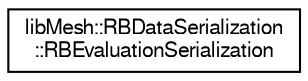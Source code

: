 digraph "Graphical Class Hierarchy"
{
  edge [fontname="FreeSans",fontsize="10",labelfontname="FreeSans",labelfontsize="10"];
  node [fontname="FreeSans",fontsize="10",shape=record];
  rankdir="LR";
  Node1 [label="libMesh::RBDataSerialization\l::RBEvaluationSerialization",height=0.2,width=0.4,color="black", fillcolor="white", style="filled",URL="$classlibMesh_1_1RBDataSerialization_1_1RBEvaluationSerialization.html"];
}
